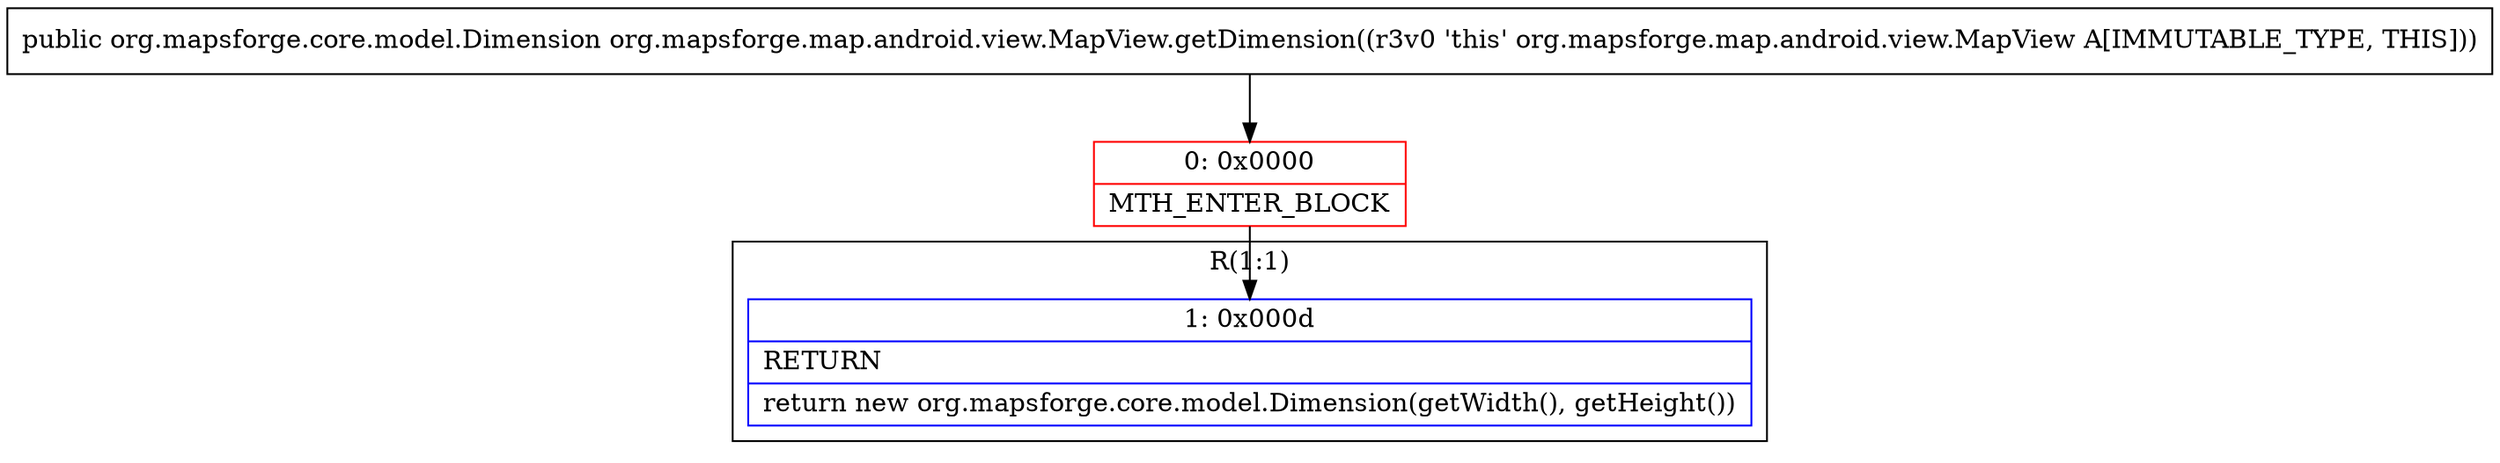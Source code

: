 digraph "CFG fororg.mapsforge.map.android.view.MapView.getDimension()Lorg\/mapsforge\/core\/model\/Dimension;" {
subgraph cluster_Region_935116910 {
label = "R(1:1)";
node [shape=record,color=blue];
Node_1 [shape=record,label="{1\:\ 0x000d|RETURN\l|return new org.mapsforge.core.model.Dimension(getWidth(), getHeight())\l}"];
}
Node_0 [shape=record,color=red,label="{0\:\ 0x0000|MTH_ENTER_BLOCK\l}"];
MethodNode[shape=record,label="{public org.mapsforge.core.model.Dimension org.mapsforge.map.android.view.MapView.getDimension((r3v0 'this' org.mapsforge.map.android.view.MapView A[IMMUTABLE_TYPE, THIS])) }"];
MethodNode -> Node_0;
Node_0 -> Node_1;
}


